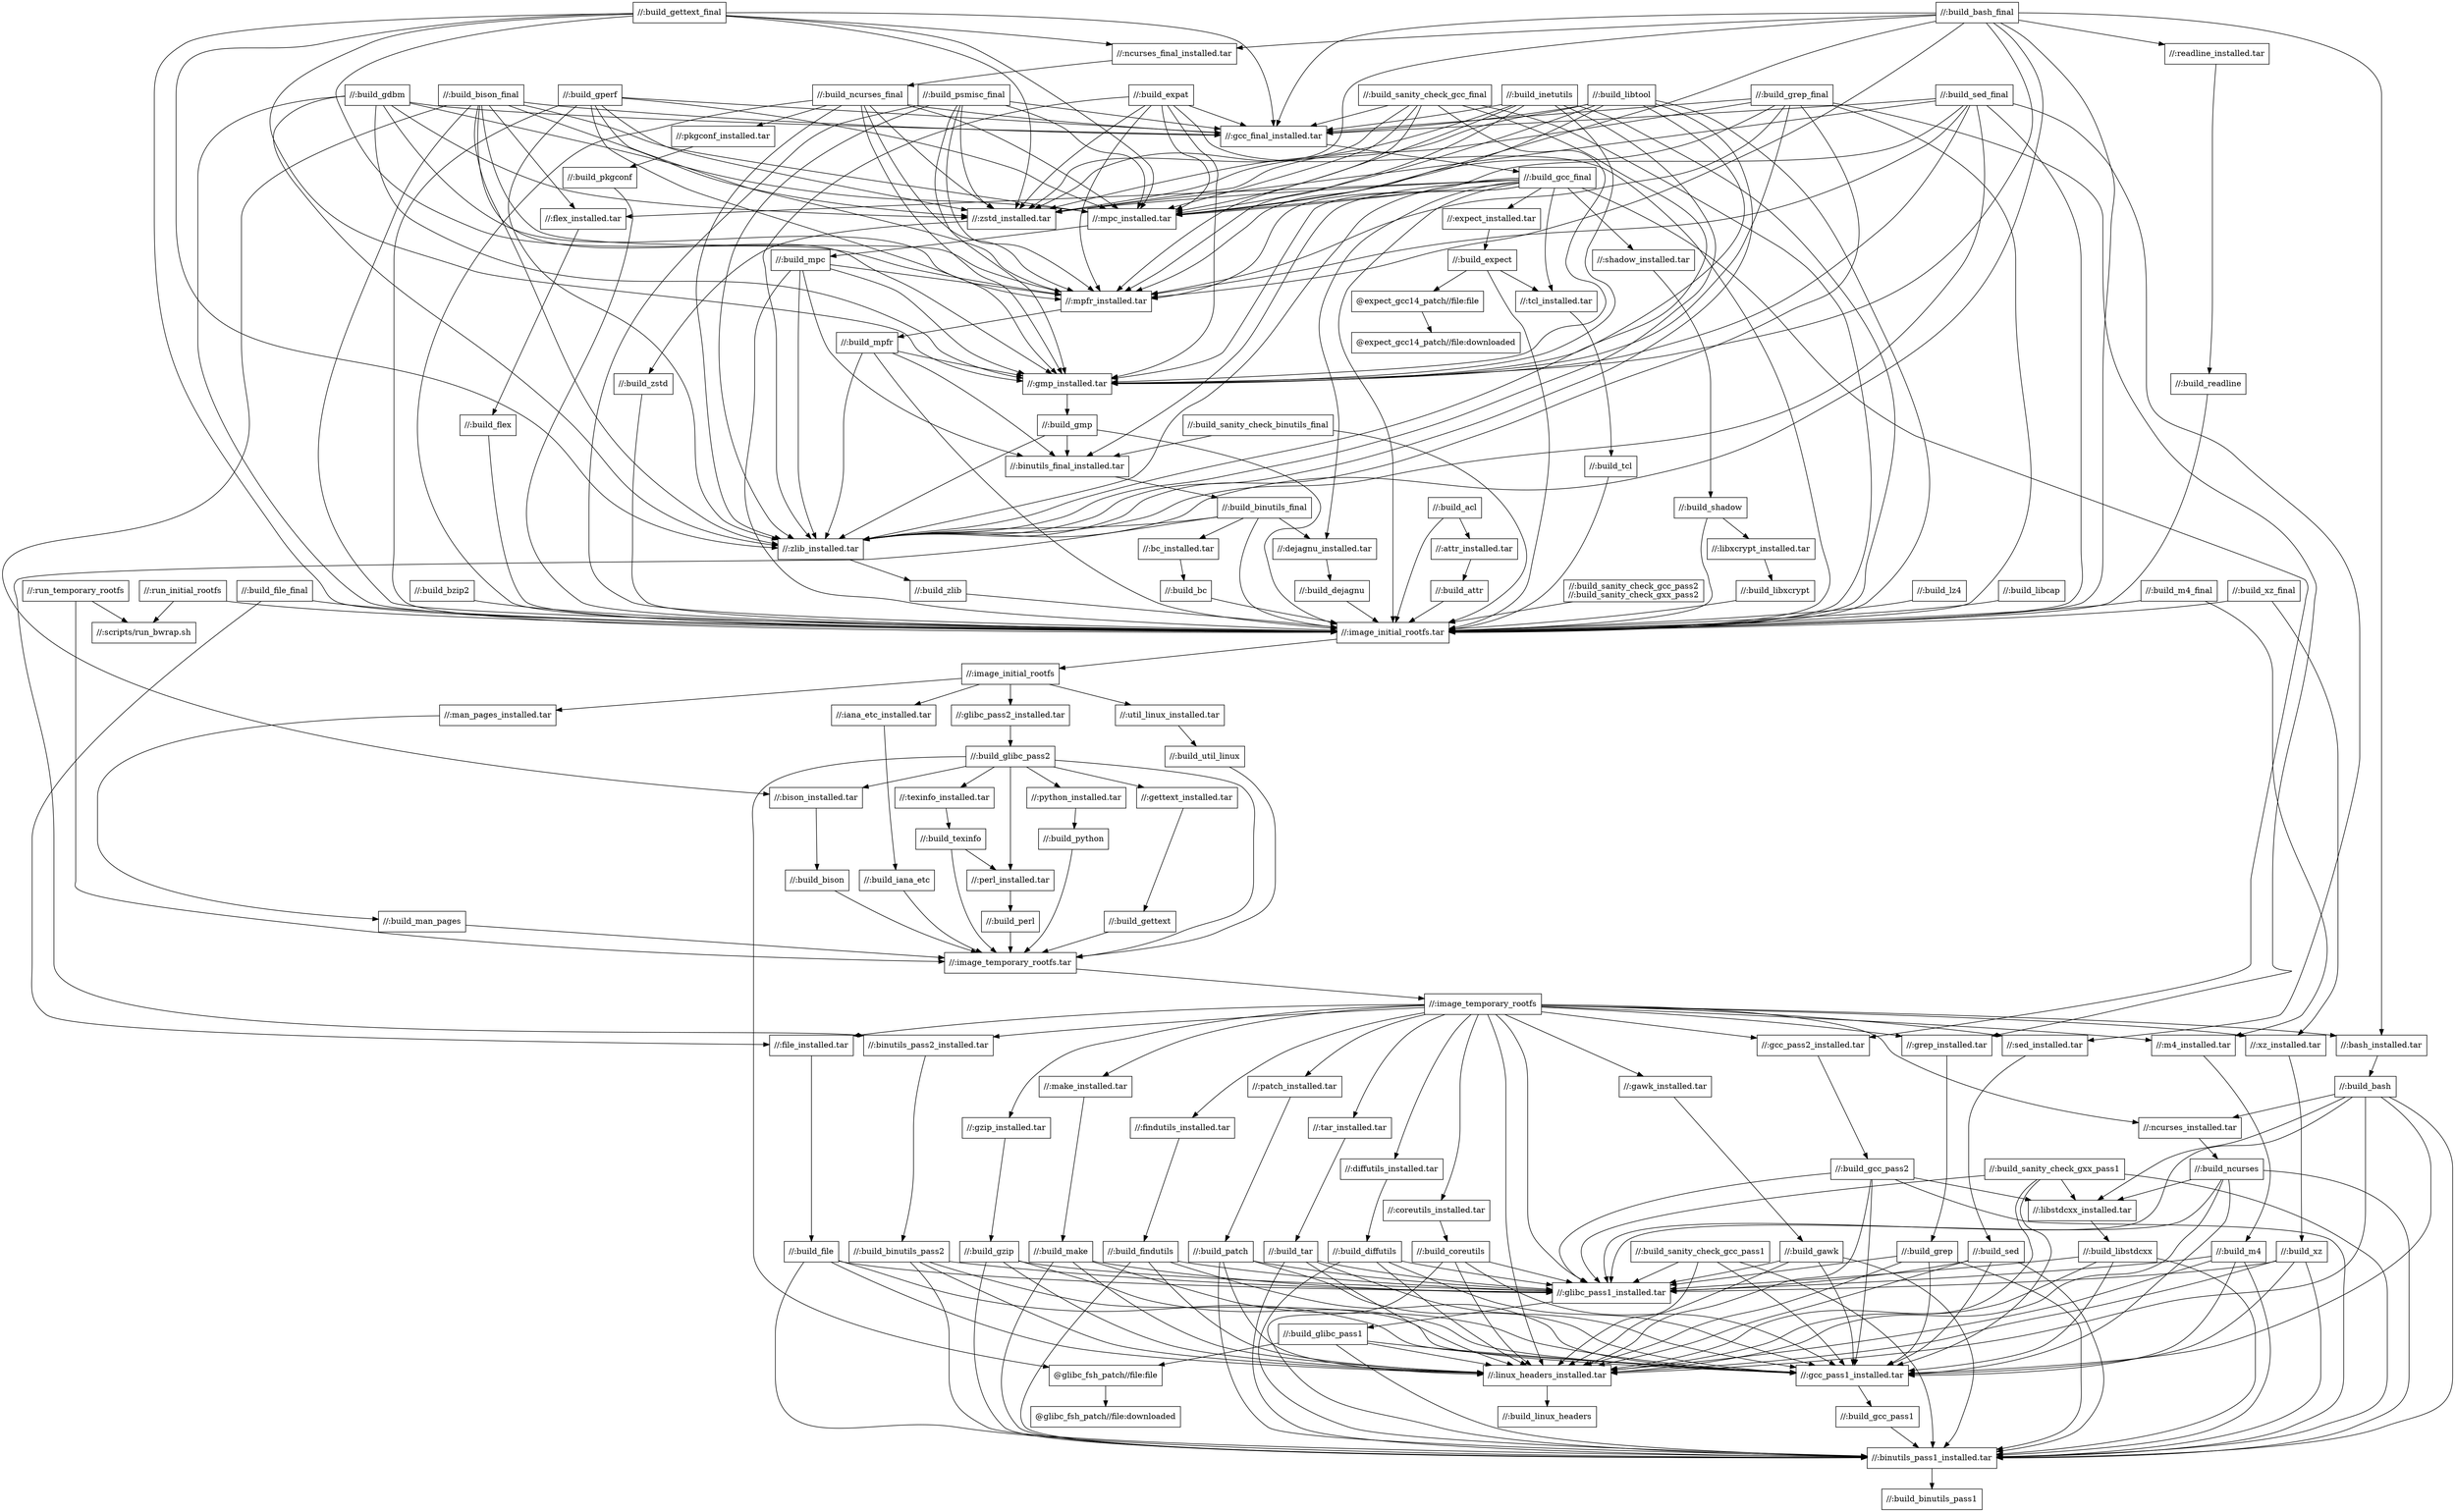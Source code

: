 digraph mygraph {
  node [shape=box];
  "//:run_temporary_rootfs"
  "//:run_temporary_rootfs" -> "//:image_temporary_rootfs.tar"
  "//:run_temporary_rootfs" -> "//:scripts/run_bwrap.sh"
  "//:run_initial_rootfs"
  "//:run_initial_rootfs" -> "//:image_initial_rootfs.tar"
  "//:run_initial_rootfs" -> "//:scripts/run_bwrap.sh"
  "//:scripts/run_bwrap.sh"
  "//:build_xz_final"
  "//:build_xz_final" -> "//:image_initial_rootfs.tar"
  "//:build_xz_final" -> "//:xz_installed.tar"
  "//:build_sed_final"
  "//:build_sed_final" -> "//:gcc_final_installed.tar"
  "//:build_sed_final" -> "//:gmp_installed.tar"
  "//:build_sed_final" -> "//:image_initial_rootfs.tar"
  "//:build_sed_final" -> "//:mpc_installed.tar"
  "//:build_sed_final" -> "//:mpfr_installed.tar"
  "//:build_sed_final" -> "//:sed_installed.tar"
  "//:build_sed_final" -> "//:zlib_installed.tar"
  "//:build_sed_final" -> "//:zstd_installed.tar"
  "//:build_sanity_check_gxx_pass1"
  "//:build_sanity_check_gxx_pass1" -> "//:binutils_pass1_installed.tar"
  "//:build_sanity_check_gxx_pass1" -> "//:gcc_pass1_installed.tar"
  "//:build_sanity_check_gxx_pass1" -> "//:glibc_pass1_installed.tar"
  "//:build_sanity_check_gxx_pass1" -> "//:libstdcxx_installed.tar"
  "//:build_sanity_check_gxx_pass1" -> "//:linux_headers_installed.tar"
  "//:build_sanity_check_gcc_pass2\n//:build_sanity_check_gxx_pass2"
  "//:build_sanity_check_gcc_pass2\n//:build_sanity_check_gxx_pass2" -> "//:image_initial_rootfs.tar"
  "//:build_sanity_check_gcc_pass1"
  "//:build_sanity_check_gcc_pass1" -> "//:binutils_pass1_installed.tar"
  "//:build_sanity_check_gcc_pass1" -> "//:gcc_pass1_installed.tar"
  "//:build_sanity_check_gcc_pass1" -> "//:glibc_pass1_installed.tar"
  "//:build_sanity_check_gcc_pass1" -> "//:linux_headers_installed.tar"
  "//:build_sanity_check_gcc_final"
  "//:build_sanity_check_gcc_final" -> "//:gcc_final_installed.tar"
  "//:build_sanity_check_gcc_final" -> "//:gmp_installed.tar"
  "//:build_sanity_check_gcc_final" -> "//:image_initial_rootfs.tar"
  "//:build_sanity_check_gcc_final" -> "//:mpc_installed.tar"
  "//:build_sanity_check_gcc_final" -> "//:mpfr_installed.tar"
  "//:build_sanity_check_gcc_final" -> "//:zlib_installed.tar"
  "//:build_sanity_check_gcc_final" -> "//:zstd_installed.tar"
  "//:build_sanity_check_binutils_final"
  "//:build_sanity_check_binutils_final" -> "//:binutils_final_installed.tar"
  "//:build_sanity_check_binutils_final" -> "//:image_initial_rootfs.tar"
  "//:build_psmisc_final"
  "//:build_psmisc_final" -> "//:gcc_final_installed.tar"
  "//:build_psmisc_final" -> "//:gmp_installed.tar"
  "//:build_psmisc_final" -> "//:image_initial_rootfs.tar"
  "//:build_psmisc_final" -> "//:mpc_installed.tar"
  "//:build_psmisc_final" -> "//:mpfr_installed.tar"
  "//:build_psmisc_final" -> "//:zlib_installed.tar"
  "//:build_psmisc_final" -> "//:zstd_installed.tar"
  "//:build_m4_final"
  "//:build_m4_final" -> "//:image_initial_rootfs.tar"
  "//:build_m4_final" -> "//:m4_installed.tar"
  "//:build_lz4"
  "//:build_lz4" -> "//:image_initial_rootfs.tar"
  "//:build_libtool"
  "//:build_libtool" -> "//:gcc_final_installed.tar"
  "//:build_libtool" -> "//:gmp_installed.tar"
  "//:build_libtool" -> "//:image_initial_rootfs.tar"
  "//:build_libtool" -> "//:mpc_installed.tar"
  "//:build_libtool" -> "//:mpfr_installed.tar"
  "//:build_libtool" -> "//:zlib_installed.tar"
  "//:build_libtool" -> "//:zstd_installed.tar"
  "//:build_libcap"
  "//:build_libcap" -> "//:image_initial_rootfs.tar"
  "//:build_inetutils"
  "//:build_inetutils" -> "//:gcc_final_installed.tar"
  "//:build_inetutils" -> "//:gmp_installed.tar"
  "//:build_inetutils" -> "//:image_initial_rootfs.tar"
  "//:build_inetutils" -> "//:mpc_installed.tar"
  "//:build_inetutils" -> "//:mpfr_installed.tar"
  "//:build_inetutils" -> "//:zlib_installed.tar"
  "//:build_inetutils" -> "//:zstd_installed.tar"
  "//:build_grep_final"
  "//:build_grep_final" -> "//:gcc_final_installed.tar"
  "//:build_grep_final" -> "//:gmp_installed.tar"
  "//:build_grep_final" -> "//:grep_installed.tar"
  "//:build_grep_final" -> "//:image_initial_rootfs.tar"
  "//:build_grep_final" -> "//:mpc_installed.tar"
  "//:build_grep_final" -> "//:mpfr_installed.tar"
  "//:build_grep_final" -> "//:zlib_installed.tar"
  "//:build_grep_final" -> "//:zstd_installed.tar"
  "//:build_gperf"
  "//:build_gperf" -> "//:gcc_final_installed.tar"
  "//:build_gperf" -> "//:gmp_installed.tar"
  "//:build_gperf" -> "//:image_initial_rootfs.tar"
  "//:build_gperf" -> "//:mpc_installed.tar"
  "//:build_gperf" -> "//:mpfr_installed.tar"
  "//:build_gperf" -> "//:zlib_installed.tar"
  "//:build_gperf" -> "//:zstd_installed.tar"
  "//:build_gettext_final"
  "//:build_gettext_final" -> "//:gcc_final_installed.tar"
  "//:build_gettext_final" -> "//:gmp_installed.tar"
  "//:build_gettext_final" -> "//:image_initial_rootfs.tar"
  "//:build_gettext_final" -> "//:mpc_installed.tar"
  "//:build_gettext_final" -> "//:mpfr_installed.tar"
  "//:build_gettext_final" -> "//:ncurses_final_installed.tar"
  "//:build_gettext_final" -> "//:zlib_installed.tar"
  "//:build_gettext_final" -> "//:zstd_installed.tar"
  "//:build_gdbm"
  "//:build_gdbm" -> "//:gcc_final_installed.tar"
  "//:build_gdbm" -> "//:gmp_installed.tar"
  "//:build_gdbm" -> "//:image_initial_rootfs.tar"
  "//:build_gdbm" -> "//:mpc_installed.tar"
  "//:build_gdbm" -> "//:mpfr_installed.tar"
  "//:build_gdbm" -> "//:zlib_installed.tar"
  "//:build_gdbm" -> "//:zstd_installed.tar"
  "//:build_file_final"
  "//:build_file_final" -> "//:file_installed.tar"
  "//:build_file_final" -> "//:image_initial_rootfs.tar"
  "//:build_expat"
  "//:build_expat" -> "//:gcc_final_installed.tar"
  "//:build_expat" -> "//:gmp_installed.tar"
  "//:build_expat" -> "//:image_initial_rootfs.tar"
  "//:build_expat" -> "//:mpc_installed.tar"
  "//:build_expat" -> "//:mpfr_installed.tar"
  "//:build_expat" -> "//:zlib_installed.tar"
  "//:build_expat" -> "//:zstd_installed.tar"
  "//:build_bzip2"
  "//:build_bzip2" -> "//:image_initial_rootfs.tar"
  "//:build_bison_final"
  "//:build_bison_final" -> "//:bison_installed.tar"
  "//:build_bison_final" -> "//:flex_installed.tar"
  "//:build_bison_final" -> "//:gcc_final_installed.tar"
  "//:build_bison_final" -> "//:gmp_installed.tar"
  "//:build_bison_final" -> "//:image_initial_rootfs.tar"
  "//:build_bison_final" -> "//:mpc_installed.tar"
  "//:build_bison_final" -> "//:mpfr_installed.tar"
  "//:build_bison_final" -> "//:zlib_installed.tar"
  "//:build_bison_final" -> "//:zstd_installed.tar"
  "//:build_bash_final"
  "//:build_bash_final" -> "//:bash_installed.tar"
  "//:build_bash_final" -> "//:gcc_final_installed.tar"
  "//:build_bash_final" -> "//:gmp_installed.tar"
  "//:build_bash_final" -> "//:image_initial_rootfs.tar"
  "//:build_bash_final" -> "//:mpc_installed.tar"
  "//:build_bash_final" -> "//:mpfr_installed.tar"
  "//:build_bash_final" -> "//:ncurses_final_installed.tar"
  "//:build_bash_final" -> "//:readline_installed.tar"
  "//:build_bash_final" -> "//:zlib_installed.tar"
  "//:build_bash_final" -> "//:zstd_installed.tar"
  "//:readline_installed.tar"
  "//:readline_installed.tar" -> "//:build_readline"
  "//:build_readline"
  "//:build_readline" -> "//:image_initial_rootfs.tar"
  "//:ncurses_final_installed.tar"
  "//:ncurses_final_installed.tar" -> "//:build_ncurses_final"
  "//:build_ncurses_final"
  "//:build_ncurses_final" -> "//:gcc_final_installed.tar"
  "//:build_ncurses_final" -> "//:gmp_installed.tar"
  "//:build_ncurses_final" -> "//:image_initial_rootfs.tar"
  "//:build_ncurses_final" -> "//:mpc_installed.tar"
  "//:build_ncurses_final" -> "//:mpfr_installed.tar"
  "//:build_ncurses_final" -> "//:pkgconf_installed.tar"
  "//:build_ncurses_final" -> "//:zlib_installed.tar"
  "//:build_ncurses_final" -> "//:zstd_installed.tar"
  "//:pkgconf_installed.tar"
  "//:pkgconf_installed.tar" -> "//:build_pkgconf"
  "//:build_pkgconf"
  "//:build_pkgconf" -> "//:image_initial_rootfs.tar"
  "//:gcc_final_installed.tar"
  "//:gcc_final_installed.tar" -> "//:build_gcc_final"
  "//:build_gcc_final"
  "//:build_gcc_final" -> "//:binutils_final_installed.tar"
  "//:build_gcc_final" -> "//:dejagnu_installed.tar"
  "//:build_gcc_final" -> "//:expect_installed.tar"
  "//:build_gcc_final" -> "//:flex_installed.tar"
  "//:build_gcc_final" -> "//:gcc_pass2_installed.tar"
  "//:build_gcc_final" -> "//:gmp_installed.tar"
  "//:build_gcc_final" -> "//:image_initial_rootfs.tar"
  "//:build_gcc_final" -> "//:mpc_installed.tar"
  "//:build_gcc_final" -> "//:mpfr_installed.tar"
  "//:build_gcc_final" -> "//:shadow_installed.tar"
  "//:build_gcc_final" -> "//:tcl_installed.tar"
  "//:build_gcc_final" -> "//:zlib_installed.tar"
  "//:build_gcc_final" -> "//:zstd_installed.tar"
  "//:zstd_installed.tar"
  "//:zstd_installed.tar" -> "//:build_zstd"
  "//:build_zstd"
  "//:build_zstd" -> "//:image_initial_rootfs.tar"
  "//:shadow_installed.tar"
  "//:shadow_installed.tar" -> "//:build_shadow"
  "//:build_shadow"
  "//:build_shadow" -> "//:image_initial_rootfs.tar"
  "//:build_shadow" -> "//:libxcrypt_installed.tar"
  "//:libxcrypt_installed.tar"
  "//:libxcrypt_installed.tar" -> "//:build_libxcrypt"
  "//:build_libxcrypt"
  "//:build_libxcrypt" -> "//:image_initial_rootfs.tar"
  "//:mpc_installed.tar"
  "//:mpc_installed.tar" -> "//:build_mpc"
  "//:build_mpc"
  "//:build_mpc" -> "//:binutils_final_installed.tar"
  "//:build_mpc" -> "//:gmp_installed.tar"
  "//:build_mpc" -> "//:image_initial_rootfs.tar"
  "//:build_mpc" -> "//:mpfr_installed.tar"
  "//:build_mpc" -> "//:zlib_installed.tar"
  "//:mpfr_installed.tar"
  "//:mpfr_installed.tar" -> "//:build_mpfr"
  "//:build_mpfr"
  "//:build_mpfr" -> "//:binutils_final_installed.tar"
  "//:build_mpfr" -> "//:gmp_installed.tar"
  "//:build_mpfr" -> "//:image_initial_rootfs.tar"
  "//:build_mpfr" -> "//:zlib_installed.tar"
  "//:gmp_installed.tar"
  "//:gmp_installed.tar" -> "//:build_gmp"
  "//:build_gmp"
  "//:build_gmp" -> "//:binutils_final_installed.tar"
  "//:build_gmp" -> "//:image_initial_rootfs.tar"
  "//:build_gmp" -> "//:zlib_installed.tar"
  "//:flex_installed.tar"
  "//:flex_installed.tar" -> "//:build_flex"
  "//:build_flex"
  "//:build_flex" -> "//:image_initial_rootfs.tar"
  "//:expect_installed.tar"
  "//:expect_installed.tar" -> "//:build_expect"
  "//:build_expect"
  "//:build_expect" -> "//:image_initial_rootfs.tar"
  "//:build_expect" -> "//:tcl_installed.tar"
  "//:build_expect" -> "@expect_gcc14_patch//file:file"
  "@expect_gcc14_patch//file:file"
  "@expect_gcc14_patch//file:file" -> "@expect_gcc14_patch//file:downloaded"
  "@expect_gcc14_patch//file:downloaded"
  "//:tcl_installed.tar"
  "//:tcl_installed.tar" -> "//:build_tcl"
  "//:build_tcl"
  "//:build_tcl" -> "//:image_initial_rootfs.tar"
  "//:build_acl"
  "//:build_acl" -> "//:attr_installed.tar"
  "//:build_acl" -> "//:image_initial_rootfs.tar"
  "//:binutils_final_installed.tar"
  "//:binutils_final_installed.tar" -> "//:build_binutils_final"
  "//:build_binutils_final"
  "//:build_binutils_final" -> "//:bc_installed.tar"
  "//:build_binutils_final" -> "//:binutils_pass2_installed.tar"
  "//:build_binutils_final" -> "//:dejagnu_installed.tar"
  "//:build_binutils_final" -> "//:image_initial_rootfs.tar"
  "//:build_binutils_final" -> "//:zlib_installed.tar"
  "//:zlib_installed.tar"
  "//:zlib_installed.tar" -> "//:build_zlib"
  "//:build_zlib"
  "//:build_zlib" -> "//:image_initial_rootfs.tar"
  "//:dejagnu_installed.tar"
  "//:dejagnu_installed.tar" -> "//:build_dejagnu"
  "//:build_dejagnu"
  "//:build_dejagnu" -> "//:image_initial_rootfs.tar"
  "//:bc_installed.tar"
  "//:bc_installed.tar" -> "//:build_bc"
  "//:build_bc"
  "//:build_bc" -> "//:image_initial_rootfs.tar"
  "//:attr_installed.tar"
  "//:attr_installed.tar" -> "//:build_attr"
  "//:build_attr"
  "//:build_attr" -> "//:image_initial_rootfs.tar"
  "//:image_initial_rootfs.tar"
  "//:image_initial_rootfs.tar" -> "//:image_initial_rootfs"
  "//:image_initial_rootfs"
  "//:image_initial_rootfs" -> "//:glibc_pass2_installed.tar"
  "//:image_initial_rootfs" -> "//:iana_etc_installed.tar"
  "//:image_initial_rootfs" -> "//:man_pages_installed.tar"
  "//:image_initial_rootfs" -> "//:util_linux_installed.tar"
  "//:util_linux_installed.tar"
  "//:util_linux_installed.tar" -> "//:build_util_linux"
  "//:build_util_linux"
  "//:build_util_linux" -> "//:image_temporary_rootfs.tar"
  "//:man_pages_installed.tar"
  "//:man_pages_installed.tar" -> "//:build_man_pages"
  "//:build_man_pages"
  "//:build_man_pages" -> "//:image_temporary_rootfs.tar"
  "//:iana_etc_installed.tar"
  "//:iana_etc_installed.tar" -> "//:build_iana_etc"
  "//:build_iana_etc"
  "//:build_iana_etc" -> "//:image_temporary_rootfs.tar"
  "//:glibc_pass2_installed.tar"
  "//:glibc_pass2_installed.tar" -> "//:build_glibc_pass2"
  "//:build_glibc_pass2"
  "//:build_glibc_pass2" -> "//:bison_installed.tar"
  "//:build_glibc_pass2" -> "//:gettext_installed.tar"
  "//:build_glibc_pass2" -> "//:image_temporary_rootfs.tar"
  "//:build_glibc_pass2" -> "//:perl_installed.tar"
  "//:build_glibc_pass2" -> "//:python_installed.tar"
  "//:build_glibc_pass2" -> "//:texinfo_installed.tar"
  "//:build_glibc_pass2" -> "@glibc_fsh_patch//file:file"
  "//:texinfo_installed.tar"
  "//:texinfo_installed.tar" -> "//:build_texinfo"
  "//:build_texinfo"
  "//:build_texinfo" -> "//:image_temporary_rootfs.tar"
  "//:build_texinfo" -> "//:perl_installed.tar"
  "//:python_installed.tar"
  "//:python_installed.tar" -> "//:build_python"
  "//:build_python"
  "//:build_python" -> "//:image_temporary_rootfs.tar"
  "//:perl_installed.tar"
  "//:perl_installed.tar" -> "//:build_perl"
  "//:build_perl"
  "//:build_perl" -> "//:image_temporary_rootfs.tar"
  "//:gettext_installed.tar"
  "//:gettext_installed.tar" -> "//:build_gettext"
  "//:build_gettext"
  "//:build_gettext" -> "//:image_temporary_rootfs.tar"
  "//:bison_installed.tar"
  "//:bison_installed.tar" -> "//:build_bison"
  "//:build_bison"
  "//:build_bison" -> "//:image_temporary_rootfs.tar"
  "//:image_temporary_rootfs.tar"
  "//:image_temporary_rootfs.tar" -> "//:image_temporary_rootfs"
  "//:image_temporary_rootfs"
  "//:image_temporary_rootfs" -> "//:bash_installed.tar"
  "//:image_temporary_rootfs" -> "//:binutils_pass2_installed.tar"
  "//:image_temporary_rootfs" -> "//:coreutils_installed.tar"
  "//:image_temporary_rootfs" -> "//:diffutils_installed.tar"
  "//:image_temporary_rootfs" -> "//:file_installed.tar"
  "//:image_temporary_rootfs" -> "//:findutils_installed.tar"
  "//:image_temporary_rootfs" -> "//:gawk_installed.tar"
  "//:image_temporary_rootfs" -> "//:gcc_pass2_installed.tar"
  "//:image_temporary_rootfs" -> "//:glibc_pass1_installed.tar"
  "//:image_temporary_rootfs" -> "//:grep_installed.tar"
  "//:image_temporary_rootfs" -> "//:gzip_installed.tar"
  "//:image_temporary_rootfs" -> "//:linux_headers_installed.tar"
  "//:image_temporary_rootfs" -> "//:m4_installed.tar"
  "//:image_temporary_rootfs" -> "//:make_installed.tar"
  "//:image_temporary_rootfs" -> "//:ncurses_installed.tar"
  "//:image_temporary_rootfs" -> "//:patch_installed.tar"
  "//:image_temporary_rootfs" -> "//:sed_installed.tar"
  "//:image_temporary_rootfs" -> "//:tar_installed.tar"
  "//:image_temporary_rootfs" -> "//:xz_installed.tar"
  "//:xz_installed.tar"
  "//:xz_installed.tar" -> "//:build_xz"
  "//:build_xz"
  "//:build_xz" -> "//:binutils_pass1_installed.tar"
  "//:build_xz" -> "//:gcc_pass1_installed.tar"
  "//:build_xz" -> "//:glibc_pass1_installed.tar"
  "//:build_xz" -> "//:linux_headers_installed.tar"
  "//:tar_installed.tar"
  "//:tar_installed.tar" -> "//:build_tar"
  "//:build_tar"
  "//:build_tar" -> "//:binutils_pass1_installed.tar"
  "//:build_tar" -> "//:gcc_pass1_installed.tar"
  "//:build_tar" -> "//:glibc_pass1_installed.tar"
  "//:build_tar" -> "//:linux_headers_installed.tar"
  "//:sed_installed.tar"
  "//:sed_installed.tar" -> "//:build_sed"
  "//:build_sed"
  "//:build_sed" -> "//:binutils_pass1_installed.tar"
  "//:build_sed" -> "//:gcc_pass1_installed.tar"
  "//:build_sed" -> "//:glibc_pass1_installed.tar"
  "//:build_sed" -> "//:linux_headers_installed.tar"
  "//:patch_installed.tar"
  "//:patch_installed.tar" -> "//:build_patch"
  "//:build_patch"
  "//:build_patch" -> "//:binutils_pass1_installed.tar"
  "//:build_patch" -> "//:gcc_pass1_installed.tar"
  "//:build_patch" -> "//:glibc_pass1_installed.tar"
  "//:build_patch" -> "//:linux_headers_installed.tar"
  "//:make_installed.tar"
  "//:make_installed.tar" -> "//:build_make"
  "//:build_make"
  "//:build_make" -> "//:binutils_pass1_installed.tar"
  "//:build_make" -> "//:gcc_pass1_installed.tar"
  "//:build_make" -> "//:glibc_pass1_installed.tar"
  "//:build_make" -> "//:linux_headers_installed.tar"
  "//:m4_installed.tar"
  "//:m4_installed.tar" -> "//:build_m4"
  "//:build_m4"
  "//:build_m4" -> "//:binutils_pass1_installed.tar"
  "//:build_m4" -> "//:gcc_pass1_installed.tar"
  "//:build_m4" -> "//:glibc_pass1_installed.tar"
  "//:build_m4" -> "//:linux_headers_installed.tar"
  "//:gzip_installed.tar"
  "//:gzip_installed.tar" -> "//:build_gzip"
  "//:build_gzip"
  "//:build_gzip" -> "//:binutils_pass1_installed.tar"
  "//:build_gzip" -> "//:gcc_pass1_installed.tar"
  "//:build_gzip" -> "//:glibc_pass1_installed.tar"
  "//:build_gzip" -> "//:linux_headers_installed.tar"
  "//:grep_installed.tar"
  "//:grep_installed.tar" -> "//:build_grep"
  "//:build_grep"
  "//:build_grep" -> "//:binutils_pass1_installed.tar"
  "//:build_grep" -> "//:gcc_pass1_installed.tar"
  "//:build_grep" -> "//:glibc_pass1_installed.tar"
  "//:build_grep" -> "//:linux_headers_installed.tar"
  "//:gcc_pass2_installed.tar"
  "//:gcc_pass2_installed.tar" -> "//:build_gcc_pass2"
  "//:build_gcc_pass2"
  "//:build_gcc_pass2" -> "//:binutils_pass1_installed.tar"
  "//:build_gcc_pass2" -> "//:gcc_pass1_installed.tar"
  "//:build_gcc_pass2" -> "//:glibc_pass1_installed.tar"
  "//:build_gcc_pass2" -> "//:libstdcxx_installed.tar"
  "//:build_gcc_pass2" -> "//:linux_headers_installed.tar"
  "//:gawk_installed.tar"
  "//:gawk_installed.tar" -> "//:build_gawk"
  "//:build_gawk"
  "//:build_gawk" -> "//:binutils_pass1_installed.tar"
  "//:build_gawk" -> "//:gcc_pass1_installed.tar"
  "//:build_gawk" -> "//:glibc_pass1_installed.tar"
  "//:build_gawk" -> "//:linux_headers_installed.tar"
  "//:findutils_installed.tar"
  "//:findutils_installed.tar" -> "//:build_findutils"
  "//:build_findutils"
  "//:build_findutils" -> "//:binutils_pass1_installed.tar"
  "//:build_findutils" -> "//:gcc_pass1_installed.tar"
  "//:build_findutils" -> "//:glibc_pass1_installed.tar"
  "//:build_findutils" -> "//:linux_headers_installed.tar"
  "//:file_installed.tar"
  "//:file_installed.tar" -> "//:build_file"
  "//:build_file"
  "//:build_file" -> "//:binutils_pass1_installed.tar"
  "//:build_file" -> "//:gcc_pass1_installed.tar"
  "//:build_file" -> "//:glibc_pass1_installed.tar"
  "//:build_file" -> "//:linux_headers_installed.tar"
  "//:diffutils_installed.tar"
  "//:diffutils_installed.tar" -> "//:build_diffutils"
  "//:build_diffutils"
  "//:build_diffutils" -> "//:binutils_pass1_installed.tar"
  "//:build_diffutils" -> "//:gcc_pass1_installed.tar"
  "//:build_diffutils" -> "//:glibc_pass1_installed.tar"
  "//:build_diffutils" -> "//:linux_headers_installed.tar"
  "//:coreutils_installed.tar"
  "//:coreutils_installed.tar" -> "//:build_coreutils"
  "//:build_coreutils"
  "//:build_coreutils" -> "//:binutils_pass1_installed.tar"
  "//:build_coreutils" -> "//:gcc_pass1_installed.tar"
  "//:build_coreutils" -> "//:glibc_pass1_installed.tar"
  "//:build_coreutils" -> "//:linux_headers_installed.tar"
  "//:binutils_pass2_installed.tar"
  "//:binutils_pass2_installed.tar" -> "//:build_binutils_pass2"
  "//:build_binutils_pass2"
  "//:build_binutils_pass2" -> "//:binutils_pass1_installed.tar"
  "//:build_binutils_pass2" -> "//:gcc_pass1_installed.tar"
  "//:build_binutils_pass2" -> "//:glibc_pass1_installed.tar"
  "//:build_binutils_pass2" -> "//:linux_headers_installed.tar"
  "//:bash_installed.tar"
  "//:bash_installed.tar" -> "//:build_bash"
  "//:build_bash"
  "//:build_bash" -> "//:binutils_pass1_installed.tar"
  "//:build_bash" -> "//:gcc_pass1_installed.tar"
  "//:build_bash" -> "//:glibc_pass1_installed.tar"
  "//:build_bash" -> "//:libstdcxx_installed.tar"
  "//:build_bash" -> "//:linux_headers_installed.tar"
  "//:build_bash" -> "//:ncurses_installed.tar"
  "//:ncurses_installed.tar"
  "//:ncurses_installed.tar" -> "//:build_ncurses"
  "//:build_ncurses"
  "//:build_ncurses" -> "//:binutils_pass1_installed.tar"
  "//:build_ncurses" -> "//:gcc_pass1_installed.tar"
  "//:build_ncurses" -> "//:glibc_pass1_installed.tar"
  "//:build_ncurses" -> "//:libstdcxx_installed.tar"
  "//:build_ncurses" -> "//:linux_headers_installed.tar"
  "//:libstdcxx_installed.tar"
  "//:libstdcxx_installed.tar" -> "//:build_libstdcxx"
  "//:build_libstdcxx"
  "//:build_libstdcxx" -> "//:binutils_pass1_installed.tar"
  "//:build_libstdcxx" -> "//:gcc_pass1_installed.tar"
  "//:build_libstdcxx" -> "//:glibc_pass1_installed.tar"
  "//:build_libstdcxx" -> "//:linux_headers_installed.tar"
  "//:glibc_pass1_installed.tar"
  "//:glibc_pass1_installed.tar" -> "//:build_glibc_pass1"
  "//:build_glibc_pass1"
  "//:build_glibc_pass1" -> "//:binutils_pass1_installed.tar"
  "//:build_glibc_pass1" -> "//:gcc_pass1_installed.tar"
  "//:build_glibc_pass1" -> "//:linux_headers_installed.tar"
  "//:build_glibc_pass1" -> "@glibc_fsh_patch//file:file"
  "@glibc_fsh_patch//file:file"
  "@glibc_fsh_patch//file:file" -> "@glibc_fsh_patch//file:downloaded"
  "@glibc_fsh_patch//file:downloaded"
  "//:linux_headers_installed.tar"
  "//:linux_headers_installed.tar" -> "//:build_linux_headers"
  "//:build_linux_headers"
  "//:gcc_pass1_installed.tar"
  "//:gcc_pass1_installed.tar" -> "//:build_gcc_pass1"
  "//:build_gcc_pass1"
  "//:build_gcc_pass1" -> "//:binutils_pass1_installed.tar"
  "//:binutils_pass1_installed.tar"
  "//:binutils_pass1_installed.tar" -> "//:build_binutils_pass1"
  "//:build_binutils_pass1"
}
